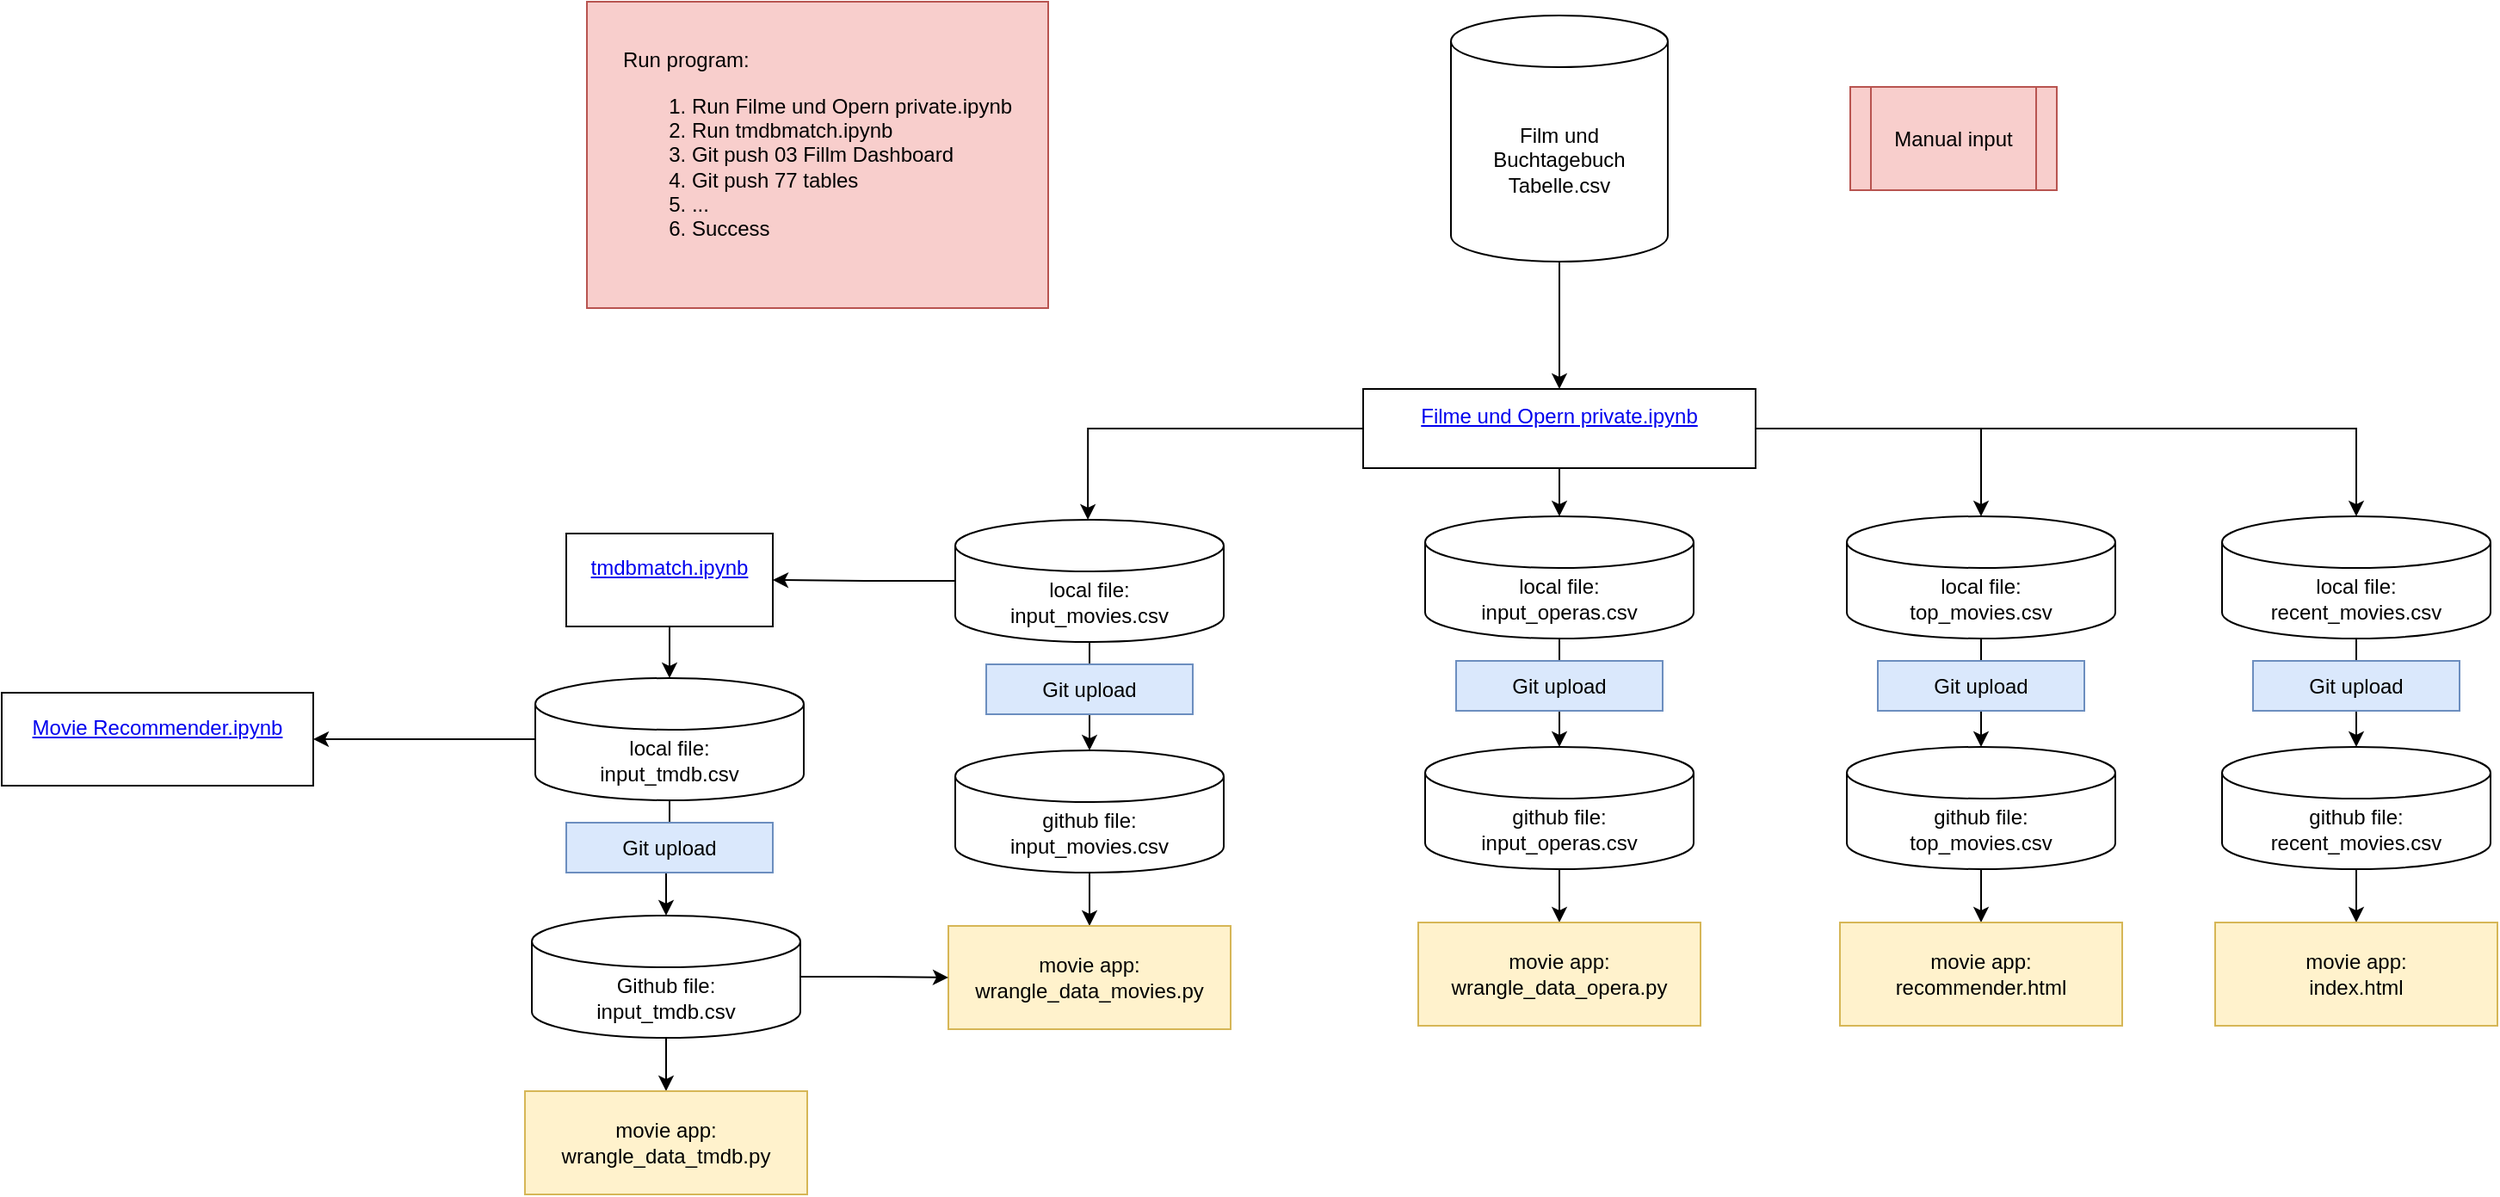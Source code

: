 <mxfile version="16.5.6" type="github"><diagram id="Zmv_30nIT3G1Nc5Q77fU" name="Page-1"><mxGraphModel dx="2222" dy="1081" grid="0" gridSize="10" guides="1" tooltips="1" connect="1" arrows="1" fold="1" page="0" pageScale="1" pageWidth="827" pageHeight="1169" math="0" shadow="0"><root><mxCell id="0"/><mxCell id="1" parent="0"/><mxCell id="Ts85mT_bDLmugQmWIPTJ-6" style="edgeStyle=orthogonalEdgeStyle;rounded=0;orthogonalLoop=1;jettySize=auto;html=1;exitX=0.5;exitY=1;exitDx=0;exitDy=0;exitPerimeter=0;entryX=0.5;entryY=0;entryDx=0;entryDy=0;" edge="1" parent="1" source="Ts85mT_bDLmugQmWIPTJ-1" target="Ts85mT_bDLmugQmWIPTJ-4"><mxGeometry relative="1" as="geometry"/></mxCell><mxCell id="Ts85mT_bDLmugQmWIPTJ-1" value="Film und Buchtagebuch Tabelle.csv" style="shape=cylinder3;whiteSpace=wrap;html=1;boundedLbl=1;backgroundOutline=1;size=15;rotation=0;" vertex="1" parent="1"><mxGeometry x="406" y="4" width="126" height="143" as="geometry"/></mxCell><mxCell id="Ts85mT_bDLmugQmWIPTJ-2" value="Manual input" style="shape=process;whiteSpace=wrap;html=1;backgroundOutline=1;fillColor=#f8cecc;strokeColor=#b85450;" vertex="1" parent="1"><mxGeometry x="638" y="45.5" width="120" height="60" as="geometry"/></mxCell><mxCell id="Ts85mT_bDLmugQmWIPTJ-13" style="edgeStyle=orthogonalEdgeStyle;rounded=0;orthogonalLoop=1;jettySize=auto;html=1;entryX=0.5;entryY=0;entryDx=0;entryDy=0;entryPerimeter=0;" edge="1" parent="1" source="Ts85mT_bDLmugQmWIPTJ-4" target="Ts85mT_bDLmugQmWIPTJ-8"><mxGeometry relative="1" as="geometry"/></mxCell><mxCell id="Ts85mT_bDLmugQmWIPTJ-14" style="edgeStyle=orthogonalEdgeStyle;rounded=0;orthogonalLoop=1;jettySize=auto;html=1;entryX=0.494;entryY=0;entryDx=0;entryDy=0;entryPerimeter=0;" edge="1" parent="1" source="Ts85mT_bDLmugQmWIPTJ-4" target="Ts85mT_bDLmugQmWIPTJ-7"><mxGeometry relative="1" as="geometry"/></mxCell><mxCell id="Ts85mT_bDLmugQmWIPTJ-36" style="edgeStyle=orthogonalEdgeStyle;rounded=0;orthogonalLoop=1;jettySize=auto;html=1;" edge="1" parent="1" source="Ts85mT_bDLmugQmWIPTJ-4" target="Ts85mT_bDLmugQmWIPTJ-35"><mxGeometry relative="1" as="geometry"><mxPoint x="469" y="304" as="targetPoint"/></mxGeometry></mxCell><mxCell id="Ts85mT_bDLmugQmWIPTJ-48" style="edgeStyle=orthogonalEdgeStyle;rounded=0;orthogonalLoop=1;jettySize=auto;html=1;" edge="1" parent="1" source="Ts85mT_bDLmugQmWIPTJ-4" target="Ts85mT_bDLmugQmWIPTJ-43"><mxGeometry relative="1" as="geometry"/></mxCell><mxCell id="Ts85mT_bDLmugQmWIPTJ-4" value="&#xA;&lt;a class=&quot;item_link&quot; href=&quot;http://localhost:8888/notebooks/01%20Filmprojekt/Filme%20und%20Opern%20private.ipynb&quot; target=&quot;_blank&quot;&gt;&lt;span class=&quot;item_name&quot;&gt;Filme und Opern private.ipynb&lt;/span&gt;&lt;/a&gt;&#xA;&#xA;" style="rounded=0;whiteSpace=wrap;html=1;" vertex="1" parent="1"><mxGeometry x="355" y="221" width="228" height="46" as="geometry"/></mxCell><mxCell id="Ts85mT_bDLmugQmWIPTJ-11" style="edgeStyle=orthogonalEdgeStyle;rounded=0;orthogonalLoop=1;jettySize=auto;html=1;exitX=0.5;exitY=1;exitDx=0;exitDy=0;exitPerimeter=0;entryX=0.5;entryY=0;entryDx=0;entryDy=0;entryPerimeter=0;" edge="1" parent="1" source="Ts85mT_bDLmugQmWIPTJ-7" target="Ts85mT_bDLmugQmWIPTJ-10"><mxGeometry relative="1" as="geometry"/></mxCell><mxCell id="Ts85mT_bDLmugQmWIPTJ-49" style="edgeStyle=orthogonalEdgeStyle;rounded=0;orthogonalLoop=1;jettySize=auto;html=1;entryX=1;entryY=0.5;entryDx=0;entryDy=0;" edge="1" parent="1" source="Ts85mT_bDLmugQmWIPTJ-7" target="Ts85mT_bDLmugQmWIPTJ-23"><mxGeometry relative="1" as="geometry"/></mxCell><mxCell id="Ts85mT_bDLmugQmWIPTJ-7" value="&lt;div&gt;local file: &lt;br&gt;&lt;/div&gt;&lt;div&gt;input_movies.csv&lt;/div&gt;" style="shape=cylinder3;whiteSpace=wrap;html=1;boundedLbl=1;backgroundOutline=1;size=15;" vertex="1" parent="1"><mxGeometry x="118" y="297" width="156" height="71" as="geometry"/></mxCell><mxCell id="Ts85mT_bDLmugQmWIPTJ-12" style="edgeStyle=orthogonalEdgeStyle;rounded=0;orthogonalLoop=1;jettySize=auto;html=1;entryX=0.5;entryY=0;entryDx=0;entryDy=0;entryPerimeter=0;" edge="1" parent="1" source="Ts85mT_bDLmugQmWIPTJ-8" target="Ts85mT_bDLmugQmWIPTJ-9"><mxGeometry relative="1" as="geometry"/></mxCell><mxCell id="Ts85mT_bDLmugQmWIPTJ-8" value="&lt;div&gt;local file: &lt;br&gt;&lt;/div&gt;&lt;div&gt;input_operas.csv&lt;/div&gt;" style="shape=cylinder3;whiteSpace=wrap;html=1;boundedLbl=1;backgroundOutline=1;size=15;" vertex="1" parent="1"><mxGeometry x="391" y="295" width="156" height="71" as="geometry"/></mxCell><mxCell id="Ts85mT_bDLmugQmWIPTJ-22" style="edgeStyle=orthogonalEdgeStyle;rounded=0;orthogonalLoop=1;jettySize=auto;html=1;entryX=0.5;entryY=0;entryDx=0;entryDy=0;" edge="1" parent="1" source="Ts85mT_bDLmugQmWIPTJ-9" target="Ts85mT_bDLmugQmWIPTJ-21"><mxGeometry relative="1" as="geometry"/></mxCell><mxCell id="Ts85mT_bDLmugQmWIPTJ-9" value="&lt;div&gt;github file: &lt;br&gt;&lt;/div&gt;&lt;div&gt;input_operas.csv&lt;/div&gt;" style="shape=cylinder3;whiteSpace=wrap;html=1;boundedLbl=1;backgroundOutline=1;size=15;" vertex="1" parent="1"><mxGeometry x="391" y="429" width="156" height="71" as="geometry"/></mxCell><mxCell id="Ts85mT_bDLmugQmWIPTJ-18" style="edgeStyle=orthogonalEdgeStyle;rounded=0;orthogonalLoop=1;jettySize=auto;html=1;entryX=0.5;entryY=0;entryDx=0;entryDy=0;" edge="1" parent="1" source="Ts85mT_bDLmugQmWIPTJ-10" target="Ts85mT_bDLmugQmWIPTJ-17"><mxGeometry relative="1" as="geometry"><mxPoint x="196" y="556" as="targetPoint"/></mxGeometry></mxCell><mxCell id="Ts85mT_bDLmugQmWIPTJ-10" value="&lt;div&gt;github file: &lt;br&gt;&lt;/div&gt;&lt;div&gt;input_movies.csv&lt;/div&gt;" style="shape=cylinder3;whiteSpace=wrap;html=1;boundedLbl=1;backgroundOutline=1;size=15;" vertex="1" parent="1"><mxGeometry x="118" y="431" width="156" height="71" as="geometry"/></mxCell><mxCell id="Ts85mT_bDLmugQmWIPTJ-17" value="movie app:&lt;br&gt;&lt;div&gt;wrangle_data_movies.py&lt;/div&gt;" style="rounded=0;whiteSpace=wrap;html=1;fillColor=#fff2cc;strokeColor=#d6b656;" vertex="1" parent="1"><mxGeometry x="114" y="533" width="164" height="60" as="geometry"/></mxCell><mxCell id="Ts85mT_bDLmugQmWIPTJ-19" value="Git upload" style="rounded=0;whiteSpace=wrap;html=1;fillColor=#dae8fc;strokeColor=#6c8ebf;" vertex="1" parent="1"><mxGeometry x="136" y="381" width="120" height="29" as="geometry"/></mxCell><mxCell id="Ts85mT_bDLmugQmWIPTJ-20" value="Git upload" style="rounded=0;whiteSpace=wrap;html=1;fillColor=#dae8fc;strokeColor=#6c8ebf;" vertex="1" parent="1"><mxGeometry x="409" y="379" width="120" height="29" as="geometry"/></mxCell><mxCell id="Ts85mT_bDLmugQmWIPTJ-21" value="movie app:&lt;br&gt;&lt;div&gt;wrangle_data_opera.py&lt;/div&gt;" style="rounded=0;whiteSpace=wrap;html=1;fillColor=#fff2cc;strokeColor=#d6b656;" vertex="1" parent="1"><mxGeometry x="387" y="531" width="164" height="60" as="geometry"/></mxCell><mxCell id="Ts85mT_bDLmugQmWIPTJ-27" style="edgeStyle=orthogonalEdgeStyle;rounded=0;orthogonalLoop=1;jettySize=auto;html=1;" edge="1" parent="1" source="Ts85mT_bDLmugQmWIPTJ-23" target="Ts85mT_bDLmugQmWIPTJ-25"><mxGeometry relative="1" as="geometry"/></mxCell><mxCell id="Ts85mT_bDLmugQmWIPTJ-23" value="&#xA;&lt;i class=&quot;item_icon running_notebook_icon icon-fixed-width&quot;&gt;&lt;/i&gt;&lt;a class=&quot;item_link&quot; href=&quot;http://localhost:8888/notebooks/01%20Filmprojekt/tmdbmatch.ipynb&quot; target=&quot;_blank&quot;&gt;&lt;span class=&quot;item_name&quot;&gt;tmdbmatch.ipynb&lt;/span&gt;&lt;/a&gt;&#xA;&#xA;" style="rounded=0;whiteSpace=wrap;html=1;" vertex="1" parent="1"><mxGeometry x="-108" y="305" width="120" height="54" as="geometry"/></mxCell><mxCell id="Ts85mT_bDLmugQmWIPTJ-31" style="edgeStyle=orthogonalEdgeStyle;rounded=0;orthogonalLoop=1;jettySize=auto;html=1;entryX=0.5;entryY=0;entryDx=0;entryDy=0;entryPerimeter=0;" edge="1" parent="1" source="Ts85mT_bDLmugQmWIPTJ-25" target="Ts85mT_bDLmugQmWIPTJ-30"><mxGeometry relative="1" as="geometry"/></mxCell><mxCell id="Ts85mT_bDLmugQmWIPTJ-51" style="edgeStyle=orthogonalEdgeStyle;rounded=0;orthogonalLoop=1;jettySize=auto;html=1;" edge="1" parent="1" source="Ts85mT_bDLmugQmWIPTJ-25" target="Ts85mT_bDLmugQmWIPTJ-50"><mxGeometry relative="1" as="geometry"/></mxCell><mxCell id="Ts85mT_bDLmugQmWIPTJ-25" value="&lt;div&gt;local file: &lt;br&gt;&lt;/div&gt;&lt;div&gt;input_tmdb.csv&lt;/div&gt;" style="shape=cylinder3;whiteSpace=wrap;html=1;boundedLbl=1;backgroundOutline=1;size=15;" vertex="1" parent="1"><mxGeometry x="-126" y="389" width="156" height="71" as="geometry"/></mxCell><mxCell id="Ts85mT_bDLmugQmWIPTJ-34" style="edgeStyle=orthogonalEdgeStyle;rounded=0;orthogonalLoop=1;jettySize=auto;html=1;entryX=0.5;entryY=0;entryDx=0;entryDy=0;" edge="1" parent="1" source="Ts85mT_bDLmugQmWIPTJ-30" target="Ts85mT_bDLmugQmWIPTJ-33"><mxGeometry relative="1" as="geometry"/></mxCell><mxCell id="Ts85mT_bDLmugQmWIPTJ-52" style="edgeStyle=orthogonalEdgeStyle;rounded=0;orthogonalLoop=1;jettySize=auto;html=1;entryX=0;entryY=0.5;entryDx=0;entryDy=0;" edge="1" parent="1" source="Ts85mT_bDLmugQmWIPTJ-30" target="Ts85mT_bDLmugQmWIPTJ-17"><mxGeometry relative="1" as="geometry"/></mxCell><mxCell id="Ts85mT_bDLmugQmWIPTJ-30" value="&lt;div&gt;Github file: &lt;br&gt;&lt;/div&gt;&lt;div&gt;input_tmdb.csv&lt;/div&gt;" style="shape=cylinder3;whiteSpace=wrap;html=1;boundedLbl=1;backgroundOutline=1;size=15;" vertex="1" parent="1"><mxGeometry x="-128" y="527" width="156" height="71" as="geometry"/></mxCell><mxCell id="Ts85mT_bDLmugQmWIPTJ-32" value="Git upload" style="rounded=0;whiteSpace=wrap;html=1;fillColor=#dae8fc;strokeColor=#6c8ebf;" vertex="1" parent="1"><mxGeometry x="-108" y="473" width="120" height="29" as="geometry"/></mxCell><mxCell id="Ts85mT_bDLmugQmWIPTJ-33" value="movie app:&lt;br&gt;&lt;div&gt;wrangle_data_tmdb.py&lt;/div&gt;" style="rounded=0;whiteSpace=wrap;html=1;fillColor=#fff2cc;strokeColor=#d6b656;" vertex="1" parent="1"><mxGeometry x="-132" y="629" width="164" height="60" as="geometry"/></mxCell><mxCell id="Ts85mT_bDLmugQmWIPTJ-38" style="edgeStyle=orthogonalEdgeStyle;rounded=0;orthogonalLoop=1;jettySize=auto;html=1;" edge="1" parent="1" source="Ts85mT_bDLmugQmWIPTJ-35" target="Ts85mT_bDLmugQmWIPTJ-37"><mxGeometry relative="1" as="geometry"/></mxCell><mxCell id="Ts85mT_bDLmugQmWIPTJ-35" value="&lt;div&gt;local file: &lt;br&gt;&lt;/div&gt;&lt;div&gt;top_movies.csv&lt;/div&gt;" style="shape=cylinder3;whiteSpace=wrap;html=1;boundedLbl=1;backgroundOutline=1;size=15;" vertex="1" parent="1"><mxGeometry x="636" y="295" width="156" height="71" as="geometry"/></mxCell><mxCell id="Ts85mT_bDLmugQmWIPTJ-41" style="edgeStyle=orthogonalEdgeStyle;rounded=0;orthogonalLoop=1;jettySize=auto;html=1;entryX=0.5;entryY=0;entryDx=0;entryDy=0;" edge="1" parent="1" source="Ts85mT_bDLmugQmWIPTJ-37" target="Ts85mT_bDLmugQmWIPTJ-40"><mxGeometry relative="1" as="geometry"/></mxCell><mxCell id="Ts85mT_bDLmugQmWIPTJ-37" value="&lt;div&gt;github file:&lt;br&gt;&lt;/div&gt;&lt;div&gt;top_movies.csv&lt;/div&gt;" style="shape=cylinder3;whiteSpace=wrap;html=1;boundedLbl=1;backgroundOutline=1;size=15;" vertex="1" parent="1"><mxGeometry x="636" y="429" width="156" height="71" as="geometry"/></mxCell><mxCell id="Ts85mT_bDLmugQmWIPTJ-39" value="Git upload" style="rounded=0;whiteSpace=wrap;html=1;fillColor=#dae8fc;strokeColor=#6c8ebf;" vertex="1" parent="1"><mxGeometry x="654" y="379" width="120" height="29" as="geometry"/></mxCell><mxCell id="Ts85mT_bDLmugQmWIPTJ-40" value="movie app:&lt;br&gt;&lt;div&gt;recommender.html&lt;/div&gt;" style="rounded=0;whiteSpace=wrap;html=1;fillColor=#fff2cc;strokeColor=#d6b656;" vertex="1" parent="1"><mxGeometry x="632" y="531" width="164" height="60" as="geometry"/></mxCell><mxCell id="Ts85mT_bDLmugQmWIPTJ-42" style="edgeStyle=orthogonalEdgeStyle;rounded=0;orthogonalLoop=1;jettySize=auto;html=1;" edge="1" parent="1" source="Ts85mT_bDLmugQmWIPTJ-43" target="Ts85mT_bDLmugQmWIPTJ-45"><mxGeometry relative="1" as="geometry"/></mxCell><mxCell id="Ts85mT_bDLmugQmWIPTJ-43" value="&lt;div&gt;local file: &lt;br&gt;&lt;/div&gt;&lt;div&gt;recent_movies.csv&lt;/div&gt;" style="shape=cylinder3;whiteSpace=wrap;html=1;boundedLbl=1;backgroundOutline=1;size=15;" vertex="1" parent="1"><mxGeometry x="854" y="295" width="156" height="71" as="geometry"/></mxCell><mxCell id="Ts85mT_bDLmugQmWIPTJ-44" style="edgeStyle=orthogonalEdgeStyle;rounded=0;orthogonalLoop=1;jettySize=auto;html=1;entryX=0.5;entryY=0;entryDx=0;entryDy=0;" edge="1" parent="1" source="Ts85mT_bDLmugQmWIPTJ-45" target="Ts85mT_bDLmugQmWIPTJ-47"><mxGeometry relative="1" as="geometry"/></mxCell><mxCell id="Ts85mT_bDLmugQmWIPTJ-45" value="&lt;div&gt;github file:&lt;br&gt;&lt;/div&gt;&lt;div&gt;&lt;div&gt;recent_movies.csv&lt;/div&gt;&lt;/div&gt;" style="shape=cylinder3;whiteSpace=wrap;html=1;boundedLbl=1;backgroundOutline=1;size=15;" vertex="1" parent="1"><mxGeometry x="854" y="429" width="156" height="71" as="geometry"/></mxCell><mxCell id="Ts85mT_bDLmugQmWIPTJ-46" value="Git upload" style="rounded=0;whiteSpace=wrap;html=1;fillColor=#dae8fc;strokeColor=#6c8ebf;" vertex="1" parent="1"><mxGeometry x="872" y="379" width="120" height="29" as="geometry"/></mxCell><mxCell id="Ts85mT_bDLmugQmWIPTJ-47" value="movie app:&lt;br&gt;&lt;div&gt;index.html&lt;/div&gt;" style="rounded=0;whiteSpace=wrap;html=1;fillColor=#fff2cc;strokeColor=#d6b656;" vertex="1" parent="1"><mxGeometry x="850" y="531" width="164" height="60" as="geometry"/></mxCell><mxCell id="Ts85mT_bDLmugQmWIPTJ-50" value="&#xA;&lt;a class=&quot;item_link&quot; href=&quot;http://localhost:8888/notebooks/01%20Filmprojekt/Movie%20Recommender.ipynb&quot; target=&quot;_blank&quot;&gt;&lt;span class=&quot;item_name&quot;&gt;Movie Recommender.ipynb&lt;/span&gt;&lt;/a&gt;&#xA;&#xA;" style="rounded=0;whiteSpace=wrap;html=1;" vertex="1" parent="1"><mxGeometry x="-436" y="397.5" width="181" height="54" as="geometry"/></mxCell><mxCell id="Ts85mT_bDLmugQmWIPTJ-54" value="&lt;div align=&quot;left&quot;&gt;Run program: &lt;br&gt;&lt;/div&gt;&lt;div align=&quot;left&quot;&gt;&lt;ol&gt;&lt;li&gt;Run Filme und Opern private.ipynb&lt;/li&gt;&lt;li&gt;Run tmdbmatch.ipynb&lt;/li&gt;&lt;li&gt;Git push 03 Fillm Dashboard&lt;/li&gt;&lt;li&gt;Git push 77 tables&lt;/li&gt;&lt;li&gt;...&lt;/li&gt;&lt;li&gt;Success&lt;br&gt;&lt;/li&gt;&lt;/ol&gt;&lt;/div&gt;" style="rounded=0;whiteSpace=wrap;html=1;fillColor=#f8cecc;strokeColor=#b85450;" vertex="1" parent="1"><mxGeometry x="-96" y="-4" width="268" height="178" as="geometry"/></mxCell></root></mxGraphModel></diagram></mxfile>